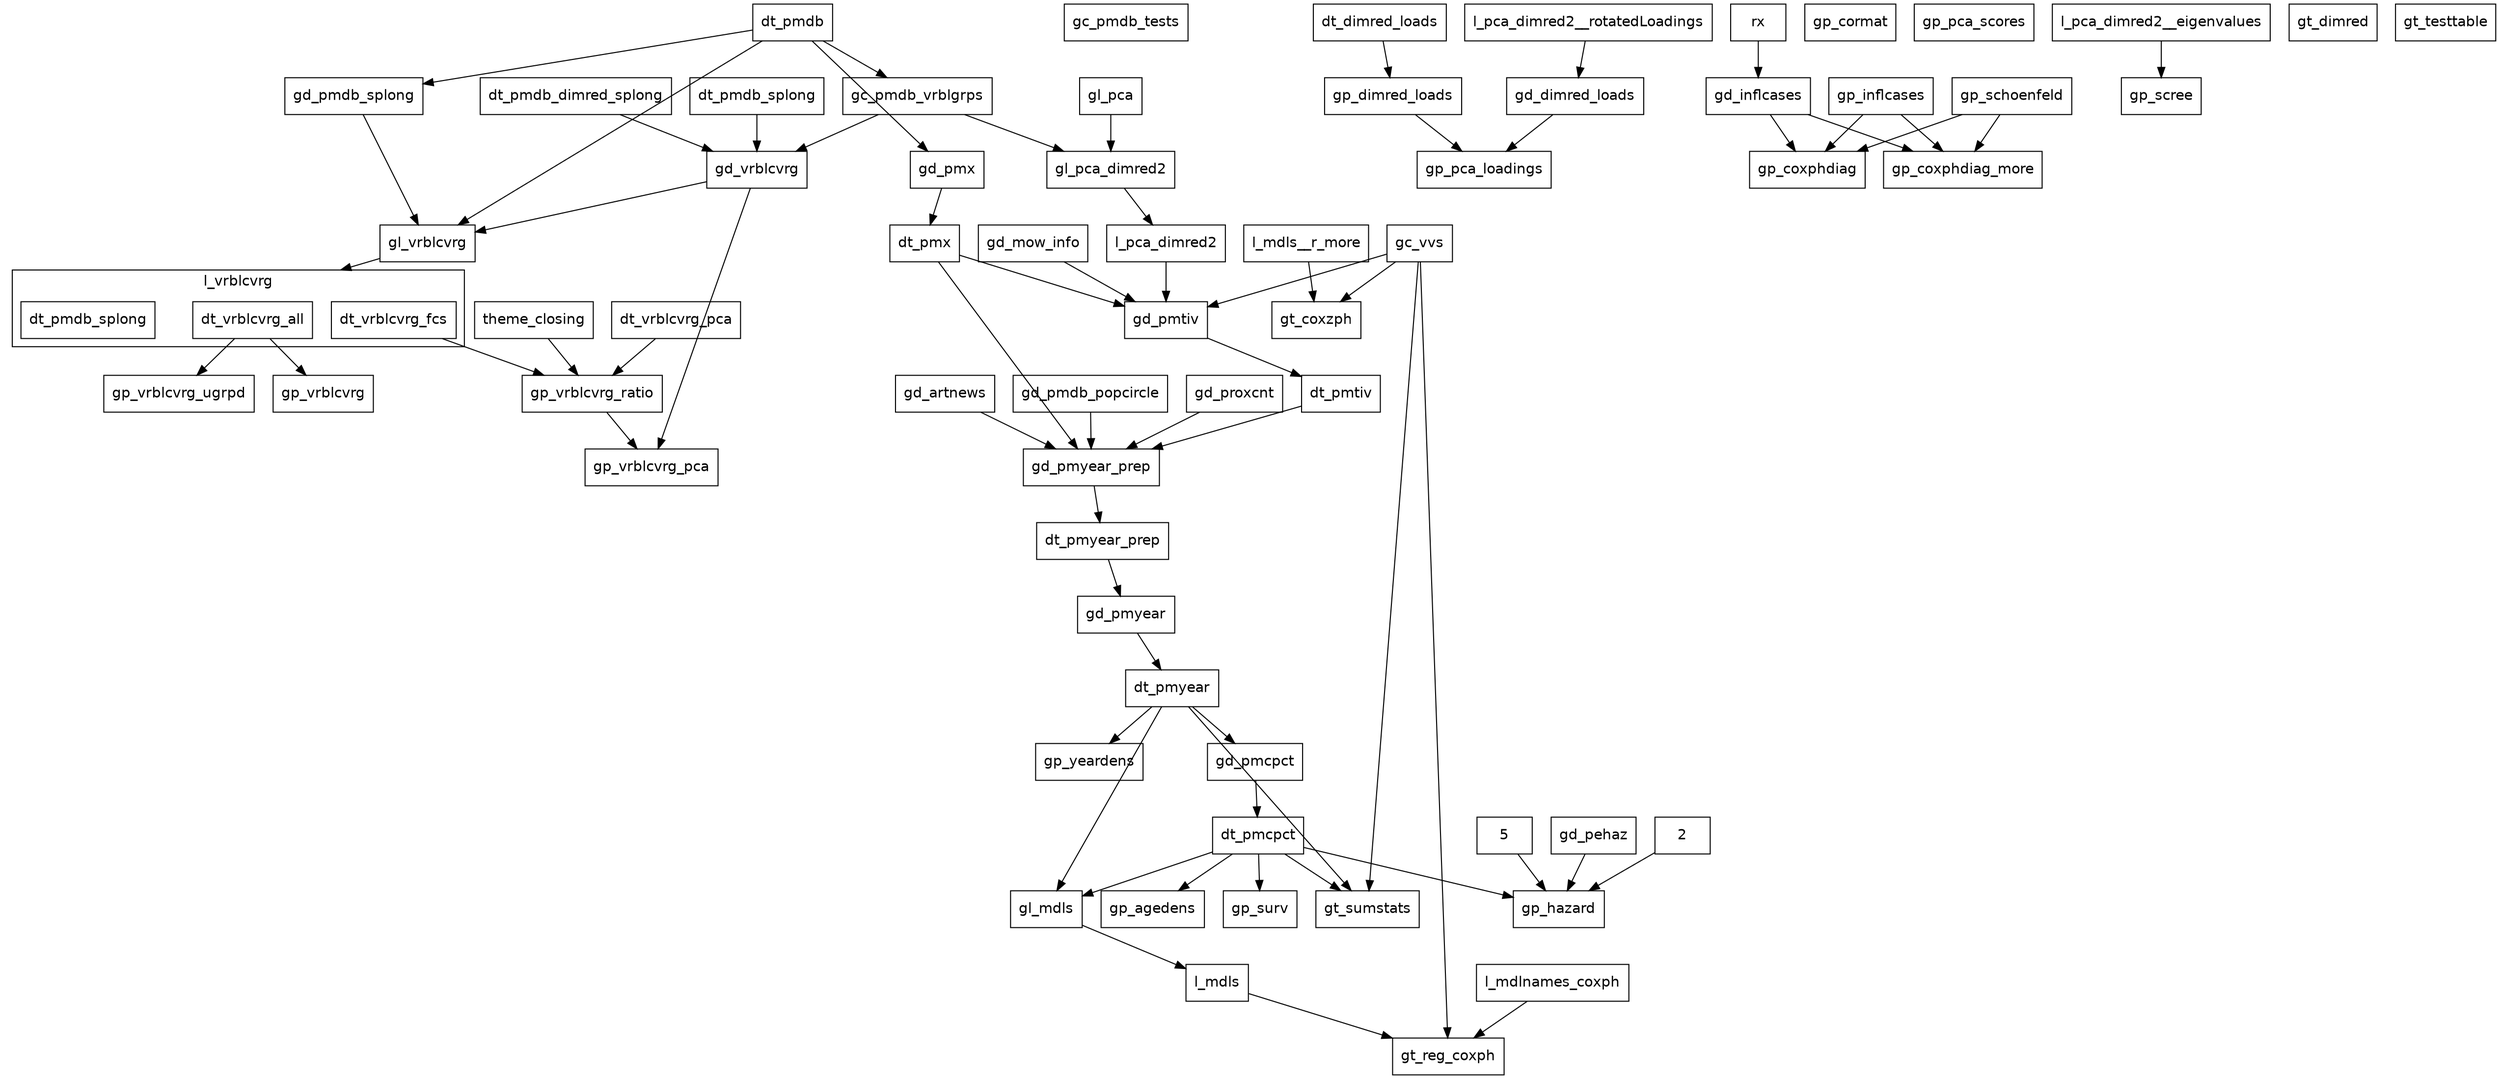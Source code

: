 digraph D {
 compound = true;
 splines = false; fontname=helvetica;
 node [shape=box, fontsize = 14, fontname=helvetica];
 edge [style = solid];
 
 subgraph cluster_l_vrblcvrg {
 label = "l_vrblcvrg";
 l_vrblcvrg__dt_vrblcvrg_all [label=dt_vrblcvrg_all]; 
l_vrblcvrg__dt_vrblcvrg_fcs [label=dt_vrblcvrg_fcs]; 
l_vrblcvrg [label = "", color=transparent, width=0, height=0]; 
l_vrblcvrg__dt_pmdb_splong [label=dt_pmdb_splong] 
} 
 gc_pmdb_tests; 
gc_pmdb_vrblgrps; 
gc_vvs; 
gd_artnews; 
gd_dimred_loads; 
gd_inflcases; 
gd_mow_info; 
gd_pehaz; 
gd_pmcpct; 
gd_pmdb_popcircle; 
gd_pmdb_splong; 
gd_pmtiv; 
gd_pmx; 
gd_pmyear; 
gd_pmyear_prep; 
gd_proxcnt; 
gd_vrblcvrg; 
gl_mdls; 
gl_pca; 
gl_pca_dimred2; 
gl_vrblcvrg; 
gp_agedens; 
gp_cormat; 
gp_coxphdiag; 
gp_coxphdiag_more; 
gp_dimred_loads; 
gp_hazard; 
gp_inflcases; 
gp_pca_loadings; 
gp_pca_scores; 
gp_schoenfeld; 
gp_scree; 
gp_surv; 
gp_vrblcvrg; 
gp_vrblcvrg_pca; 
gp_vrblcvrg_ratio; 
gp_vrblcvrg_ugrpd; 
gp_yeardens; 
gt_coxzph; 
gt_dimred; 
gt_reg_coxph; 
gt_sumstats; 
gt_testtable; 
theme_closing; 
dt_pmdb; 
dt_pmdb_splong; 
dt_pmx; 
l_pca_dimred2; 
dt_pmtiv; 
dt_pmyear_prep; 
dt_pmyear; 
dt_pmcpct; 
dt_pmdb_dimred_splong; 
dt_vrblcvrg_pca; 
2; 
5; 
l_pca_dimred2__eigenvalues; 
l_pca_dimred2__rotatedLoadings; 
dt_dimred_loads; 
rx; 
l_mdls__r_more; 
l_mdls; 
l_mdlnames_coxph 
 2 -> gp_hazard; 
5 -> gp_hazard; 
dt_dimred_loads -> gp_dimred_loads; 
dt_pmcpct -> gl_mdls; 
dt_pmcpct -> gp_agedens; 
dt_pmcpct -> gp_hazard; 
dt_pmcpct -> gp_surv; 
dt_pmcpct -> gt_sumstats; 
dt_pmdb -> gc_pmdb_vrblgrps; 
dt_pmdb -> gd_pmdb_splong; 
dt_pmdb -> gd_pmx; 
dt_pmdb -> gl_vrblcvrg; 
dt_pmdb_dimred_splong -> gd_vrblcvrg; 
dt_pmdb_splong -> gd_vrblcvrg; 
dt_pmtiv -> gd_pmyear_prep; 
dt_pmx -> gd_pmtiv; 
dt_pmx -> gd_pmyear_prep; 
dt_pmyear -> gd_pmcpct; 
dt_pmyear -> gl_mdls; 
dt_pmyear -> gp_yeardens; 
dt_pmyear -> gt_sumstats; 
dt_pmyear_prep -> gd_pmyear; 
dt_vrblcvrg_pca -> gp_vrblcvrg_ratio; 
gc_pmdb_vrblgrps -> gd_vrblcvrg; 
gc_pmdb_vrblgrps -> gl_pca_dimred2; 
gc_vvs -> gd_pmtiv; 
gc_vvs -> gt_coxzph; 
gc_vvs -> gt_reg_coxph; 
gc_vvs -> gt_sumstats; 
gd_artnews -> gd_pmyear_prep; 
gd_dimred_loads -> gp_pca_loadings; 
gd_inflcases -> gp_coxphdiag; 
gd_inflcases -> gp_coxphdiag_more; 
gd_mow_info -> gd_pmtiv; 
gd_pehaz -> gp_hazard; 
gd_pmcpct -> dt_pmcpct; 
gd_pmdb_popcircle -> gd_pmyear_prep; 
gd_pmdb_splong -> gl_vrblcvrg; 
gd_pmtiv -> dt_pmtiv; 
gd_pmx -> dt_pmx; 
gd_pmyear -> dt_pmyear; 
gd_pmyear_prep -> dt_pmyear_prep; 
gd_proxcnt -> gd_pmyear_prep; 
gd_vrblcvrg -> gl_vrblcvrg; 
gd_vrblcvrg -> gp_vrblcvrg_pca; 
gl_mdls -> l_mdls; 
gl_pca -> gl_pca_dimred2; 
gl_pca_dimred2 -> l_pca_dimred2; 
gl_vrblcvrg -> l_vrblcvrg[lhead=cluster_l_vrblcvrg,ltail=gl_vrblcvrg]; 
gp_dimred_loads -> gp_pca_loadings; 
gp_inflcases -> gp_coxphdiag; 
gp_inflcases -> gp_coxphdiag_more; 
gp_schoenfeld -> gp_coxphdiag; 
gp_schoenfeld -> gp_coxphdiag_more; 
gp_vrblcvrg_ratio -> gp_vrblcvrg_pca; 
l_mdlnames_coxph -> gt_reg_coxph; 
l_mdls -> gt_reg_coxph; 
l_mdls__r_more -> gt_coxzph; 
l_pca_dimred2 -> gd_pmtiv; 
l_pca_dimred2__eigenvalues -> gp_scree; 
l_pca_dimred2__rotatedLoadings -> gd_dimred_loads; 
l_vrblcvrg__dt_vrblcvrg_all -> gp_vrblcvrg; 
l_vrblcvrg__dt_vrblcvrg_all -> gp_vrblcvrg_ugrpd; 
l_vrblcvrg__dt_vrblcvrg_fcs -> gp_vrblcvrg_ratio; 
rx -> gd_inflcases; 
theme_closing -> gp_vrblcvrg_ratio }
